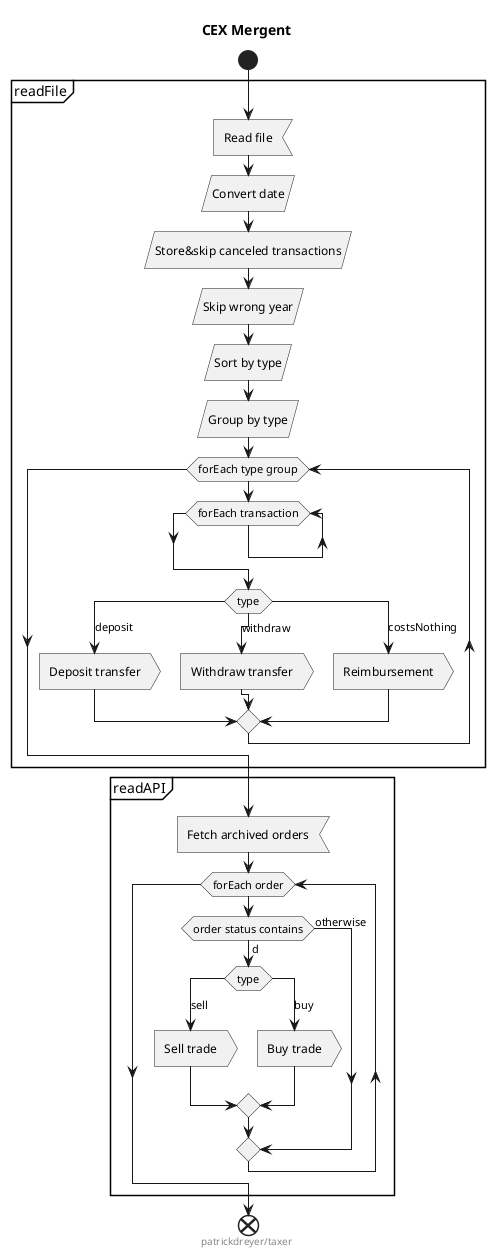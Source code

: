 @startuml activityCex
title CEX Mergent
center footer patrickdreyer/taxer

start
partition readFile {
    :Read file<
    :Convert date/
    :Store&skip canceled transactions/
    :Skip wrong year/
    :Sort by type/
    :Group by type/
    while (forEach type group)
        while (forEach transaction)
        endwhile
            switch (type)
                case (deposit)
                    :Deposit transfer>
                case (withdraw)
                    :Withdraw transfer>
                case (costsNothing)
                    :Reimbursement>
            endswitch
    endwhile
}
partition readAPI {
    :Fetch archived orders<
    while (forEach order)
        if (order status contains) is (d) then
            switch (type)
                case (sell)
                    :Sell trade>
                case (buy)
                    :Buy trade>
            endswitch
        else (otherwise)
        endif
    endwhile
}
end

@enduml
